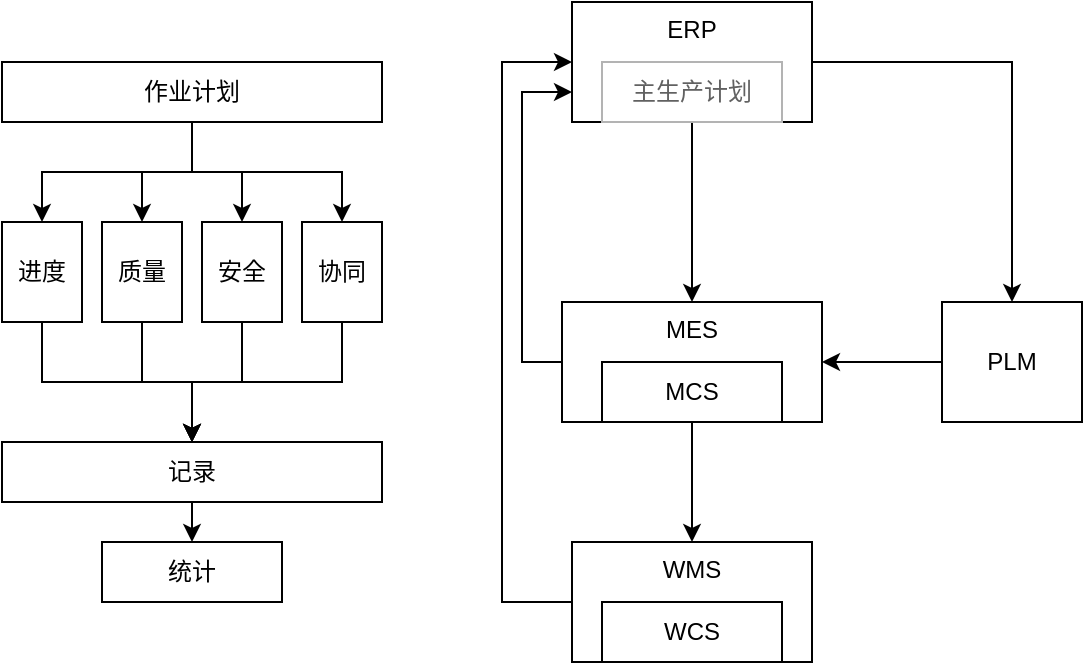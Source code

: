 <mxfile version="15.7.3" type="device" pages="2"><diagram id="du5xjlkDOKevys7x2Tli" name="功能界定"><mxGraphModel dx="747" dy="507" grid="1" gridSize="10" guides="1" tooltips="1" connect="1" arrows="1" fold="1" page="1" pageScale="1" pageWidth="1169" pageHeight="827" math="0" shadow="0"><root><mxCell id="0"/><mxCell id="1" parent="0"/><mxCell id="ZThZt-cuGgemd33XkM5X-9" style="edgeStyle=orthogonalEdgeStyle;rounded=0;orthogonalLoop=1;jettySize=auto;html=1;exitX=0.5;exitY=1;exitDx=0;exitDy=0;entryX=0.5;entryY=0;entryDx=0;entryDy=0;" edge="1" parent="1" source="JuLEe9nCkekf8G0hKW6D-1" target="bnkoHPBKmhWTrpvp_lrq-1"><mxGeometry relative="1" as="geometry"/></mxCell><mxCell id="ZThZt-cuGgemd33XkM5X-22" style="edgeStyle=orthogonalEdgeStyle;rounded=0;orthogonalLoop=1;jettySize=auto;html=1;exitX=0;exitY=0.5;exitDx=0;exitDy=0;entryX=0;entryY=0.75;entryDx=0;entryDy=0;" edge="1" parent="1" source="JuLEe9nCkekf8G0hKW6D-1" target="JuLEe9nCkekf8G0hKW6D-2"><mxGeometry relative="1" as="geometry"/></mxCell><mxCell id="JuLEe9nCkekf8G0hKW6D-1" value="MES" style="rounded=0;whiteSpace=wrap;html=1;verticalAlign=top;" parent="1" vertex="1"><mxGeometry x="320" y="220" width="130" height="60" as="geometry"/></mxCell><mxCell id="ZThZt-cuGgemd33XkM5X-8" style="edgeStyle=orthogonalEdgeStyle;rounded=0;orthogonalLoop=1;jettySize=auto;html=1;exitX=0.5;exitY=1;exitDx=0;exitDy=0;" edge="1" parent="1" source="JuLEe9nCkekf8G0hKW6D-5" target="JuLEe9nCkekf8G0hKW6D-1"><mxGeometry relative="1" as="geometry"/></mxCell><mxCell id="ZThZt-cuGgemd33XkM5X-10" style="edgeStyle=orthogonalEdgeStyle;rounded=0;orthogonalLoop=1;jettySize=auto;html=1;exitX=1;exitY=0.5;exitDx=0;exitDy=0;entryX=0.5;entryY=0;entryDx=0;entryDy=0;" edge="1" parent="1" source="JuLEe9nCkekf8G0hKW6D-2" target="JuLEe9nCkekf8G0hKW6D-3"><mxGeometry relative="1" as="geometry"/></mxCell><mxCell id="JuLEe9nCkekf8G0hKW6D-2" value="ERP" style="rounded=0;whiteSpace=wrap;html=1;verticalAlign=top;" parent="1" vertex="1"><mxGeometry x="325" y="70" width="120" height="60" as="geometry"/></mxCell><mxCell id="ZThZt-cuGgemd33XkM5X-12" style="edgeStyle=orthogonalEdgeStyle;rounded=0;orthogonalLoop=1;jettySize=auto;html=1;exitX=0;exitY=0.5;exitDx=0;exitDy=0;entryX=1;entryY=0.5;entryDx=0;entryDy=0;" edge="1" parent="1" source="JuLEe9nCkekf8G0hKW6D-3" target="JuLEe9nCkekf8G0hKW6D-1"><mxGeometry relative="1" as="geometry"/></mxCell><mxCell id="JuLEe9nCkekf8G0hKW6D-3" value="PLM" style="rounded=0;whiteSpace=wrap;html=1;" parent="1" vertex="1"><mxGeometry x="510" y="220" width="70" height="60" as="geometry"/></mxCell><mxCell id="ZThZt-cuGgemd33XkM5X-14" style="edgeStyle=orthogonalEdgeStyle;rounded=0;orthogonalLoop=1;jettySize=auto;html=1;exitX=0.5;exitY=1;exitDx=0;exitDy=0;entryX=0.5;entryY=0;entryDx=0;entryDy=0;" edge="1" parent="1" source="JuLEe9nCkekf8G0hKW6D-4" target="ZThZt-cuGgemd33XkM5X-5"><mxGeometry relative="1" as="geometry"/></mxCell><mxCell id="ZThZt-cuGgemd33XkM5X-15" style="edgeStyle=orthogonalEdgeStyle;rounded=0;orthogonalLoop=1;jettySize=auto;html=1;exitX=0.5;exitY=1;exitDx=0;exitDy=0;entryX=0.5;entryY=0;entryDx=0;entryDy=0;" edge="1" parent="1" source="JuLEe9nCkekf8G0hKW6D-4" target="ZThZt-cuGgemd33XkM5X-3"><mxGeometry relative="1" as="geometry"/></mxCell><mxCell id="ZThZt-cuGgemd33XkM5X-26" style="edgeStyle=orthogonalEdgeStyle;rounded=0;orthogonalLoop=1;jettySize=auto;html=1;exitX=0.5;exitY=1;exitDx=0;exitDy=0;entryX=0.5;entryY=0;entryDx=0;entryDy=0;" edge="1" parent="1" source="JuLEe9nCkekf8G0hKW6D-4" target="ZThZt-cuGgemd33XkM5X-24"><mxGeometry relative="1" as="geometry"/></mxCell><mxCell id="ZThZt-cuGgemd33XkM5X-27" style="edgeStyle=orthogonalEdgeStyle;rounded=0;orthogonalLoop=1;jettySize=auto;html=1;exitX=0.5;exitY=1;exitDx=0;exitDy=0;entryX=0.5;entryY=0;entryDx=0;entryDy=0;" edge="1" parent="1" source="JuLEe9nCkekf8G0hKW6D-4" target="ZThZt-cuGgemd33XkM5X-25"><mxGeometry relative="1" as="geometry"/></mxCell><mxCell id="JuLEe9nCkekf8G0hKW6D-4" value="作业计划" style="rounded=0;whiteSpace=wrap;html=1;" parent="1" vertex="1"><mxGeometry x="40" y="100" width="190" height="30" as="geometry"/></mxCell><object label="主生产计划" placeholders="1" id="JuLEe9nCkekf8G0hKW6D-5"><mxCell style="rounded=0;whiteSpace=wrap;html=1;fontColor=#616161;strokeColor=#B3B3B3;" parent="1" vertex="1"><mxGeometry x="340" y="100" width="90" height="30" as="geometry"/></mxCell></object><mxCell id="ZThZt-cuGgemd33XkM5X-23" style="edgeStyle=orthogonalEdgeStyle;rounded=0;orthogonalLoop=1;jettySize=auto;html=1;exitX=0;exitY=0.5;exitDx=0;exitDy=0;entryX=0;entryY=0.5;entryDx=0;entryDy=0;" edge="1" parent="1" source="bnkoHPBKmhWTrpvp_lrq-1" target="JuLEe9nCkekf8G0hKW6D-2"><mxGeometry relative="1" as="geometry"><Array as="points"><mxPoint x="290" y="370"/><mxPoint x="290" y="100"/></Array></mxGeometry></mxCell><mxCell id="bnkoHPBKmhWTrpvp_lrq-1" value="WMS" style="rounded=0;whiteSpace=wrap;html=1;verticalAlign=top;" parent="1" vertex="1"><mxGeometry x="325" y="340" width="120" height="60" as="geometry"/></mxCell><mxCell id="ZThZt-cuGgemd33XkM5X-20" style="edgeStyle=orthogonalEdgeStyle;rounded=0;orthogonalLoop=1;jettySize=auto;html=1;exitX=0.5;exitY=1;exitDx=0;exitDy=0;entryX=0.5;entryY=0;entryDx=0;entryDy=0;" edge="1" parent="1" source="ZThZt-cuGgemd33XkM5X-3" target="ZThZt-cuGgemd33XkM5X-16"><mxGeometry relative="1" as="geometry"/></mxCell><mxCell id="ZThZt-cuGgemd33XkM5X-3" value="质量" style="rounded=0;whiteSpace=wrap;html=1;" vertex="1" parent="1"><mxGeometry x="90" y="180" width="40" height="50" as="geometry"/></mxCell><mxCell id="ZThZt-cuGgemd33XkM5X-18" style="edgeStyle=orthogonalEdgeStyle;rounded=0;orthogonalLoop=1;jettySize=auto;html=1;exitX=0.5;exitY=1;exitDx=0;exitDy=0;entryX=0.5;entryY=0;entryDx=0;entryDy=0;" edge="1" parent="1" source="ZThZt-cuGgemd33XkM5X-5" target="ZThZt-cuGgemd33XkM5X-16"><mxGeometry relative="1" as="geometry"/></mxCell><mxCell id="ZThZt-cuGgemd33XkM5X-5" value="进度" style="rounded=0;whiteSpace=wrap;html=1;" vertex="1" parent="1"><mxGeometry x="40" y="180" width="40" height="50" as="geometry"/></mxCell><mxCell id="ZThZt-cuGgemd33XkM5X-21" style="edgeStyle=orthogonalEdgeStyle;rounded=0;orthogonalLoop=1;jettySize=auto;html=1;exitX=0.5;exitY=1;exitDx=0;exitDy=0;entryX=0.5;entryY=0;entryDx=0;entryDy=0;" edge="1" parent="1" source="ZThZt-cuGgemd33XkM5X-16" target="ZThZt-cuGgemd33XkM5X-17"><mxGeometry relative="1" as="geometry"/></mxCell><mxCell id="ZThZt-cuGgemd33XkM5X-16" value="记录" style="rounded=0;whiteSpace=wrap;html=1;" vertex="1" parent="1"><mxGeometry x="40" y="290" width="190" height="30" as="geometry"/></mxCell><mxCell id="ZThZt-cuGgemd33XkM5X-17" value="统计" style="rounded=0;whiteSpace=wrap;html=1;" vertex="1" parent="1"><mxGeometry x="90" y="340" width="90" height="30" as="geometry"/></mxCell><mxCell id="ZThZt-cuGgemd33XkM5X-28" style="edgeStyle=orthogonalEdgeStyle;rounded=0;orthogonalLoop=1;jettySize=auto;html=1;exitX=0.5;exitY=1;exitDx=0;exitDy=0;entryX=0.5;entryY=0;entryDx=0;entryDy=0;" edge="1" parent="1" source="ZThZt-cuGgemd33XkM5X-24" target="ZThZt-cuGgemd33XkM5X-16"><mxGeometry relative="1" as="geometry"/></mxCell><mxCell id="ZThZt-cuGgemd33XkM5X-24" value="安全" style="rounded=0;whiteSpace=wrap;html=1;" vertex="1" parent="1"><mxGeometry x="140" y="180" width="40" height="50" as="geometry"/></mxCell><mxCell id="ZThZt-cuGgemd33XkM5X-29" style="edgeStyle=orthogonalEdgeStyle;rounded=0;orthogonalLoop=1;jettySize=auto;html=1;exitX=0.5;exitY=1;exitDx=0;exitDy=0;entryX=0.5;entryY=0;entryDx=0;entryDy=0;" edge="1" parent="1" source="ZThZt-cuGgemd33XkM5X-25" target="ZThZt-cuGgemd33XkM5X-16"><mxGeometry relative="1" as="geometry"/></mxCell><mxCell id="ZThZt-cuGgemd33XkM5X-25" value="协同" style="rounded=0;whiteSpace=wrap;html=1;" vertex="1" parent="1"><mxGeometry x="190" y="180" width="40" height="50" as="geometry"/></mxCell><mxCell id="ZThZt-cuGgemd33XkM5X-30" value="WCS" style="rounded=0;whiteSpace=wrap;html=1;" vertex="1" parent="1"><mxGeometry x="340" y="370" width="90" height="30" as="geometry"/></mxCell><mxCell id="ZThZt-cuGgemd33XkM5X-31" value="MCS" style="rounded=0;whiteSpace=wrap;html=1;" vertex="1" parent="1"><mxGeometry x="340" y="250" width="90" height="30" as="geometry"/></mxCell></root></mxGraphModel></diagram><diagram id="adrfUhEvreFWoFuaS-ws" name="任务系统"><mxGraphModel dx="1539" dy="1871" grid="1" gridSize="10" guides="1" tooltips="1" connect="1" arrows="1" fold="1" page="1" pageScale="1" pageWidth="1169" pageHeight="827" math="0" shadow="0"><root><mxCell id="E49O9Pp-UGHH7nrW1qOy-0"/><mxCell id="E49O9Pp-UGHH7nrW1qOy-1" parent="E49O9Pp-UGHH7nrW1qOy-0"/><mxCell id="E49O9Pp-UGHH7nrW1qOy-8" value="" style="edgeStyle=orthogonalEdgeStyle;rounded=0;orthogonalLoop=1;jettySize=auto;html=1;exitX=1;exitY=0.5;exitDx=0;exitDy=0;entryX=0;entryY=0.5;entryDx=0;entryDy=0;" parent="E49O9Pp-UGHH7nrW1qOy-1" source="E49O9Pp-UGHH7nrW1qOy-2" target="E49O9Pp-UGHH7nrW1qOy-17" edge="1"><mxGeometry relative="1" as="geometry"><mxPoint x="740" y="-194" as="targetPoint"/></mxGeometry></mxCell><mxCell id="E49O9Pp-UGHH7nrW1qOy-2" value="任务" style="rounded=0;whiteSpace=wrap;html=1;" parent="E49O9Pp-UGHH7nrW1qOy-1" vertex="1"><mxGeometry x="510" y="-224" width="120" height="60" as="geometry"/></mxCell><mxCell id="eG0MWbhqrvF9PXuNXfsE-0" style="edgeStyle=orthogonalEdgeStyle;rounded=0;orthogonalLoop=1;jettySize=auto;html=1;exitX=0.5;exitY=1;exitDx=0;exitDy=0;" parent="E49O9Pp-UGHH7nrW1qOy-1" source="E49O9Pp-UGHH7nrW1qOy-4" target="E49O9Pp-UGHH7nrW1qOy-2" edge="1"><mxGeometry relative="1" as="geometry"/></mxCell><mxCell id="E49O9Pp-UGHH7nrW1qOy-4" value="条件" style="rounded=0;whiteSpace=wrap;html=1;" parent="E49O9Pp-UGHH7nrW1qOy-1" vertex="1"><mxGeometry x="510" y="-280" width="120" height="28" as="geometry"/></mxCell><mxCell id="E49O9Pp-UGHH7nrW1qOy-11" value="输入" style="edgeStyle=orthogonalEdgeStyle;rounded=0;orthogonalLoop=1;jettySize=auto;html=1;exitX=1;exitY=0.5;exitDx=0;exitDy=0;entryX=0;entryY=0.5;entryDx=0;entryDy=0;" parent="E49O9Pp-UGHH7nrW1qOy-1" source="E49O9Pp-UGHH7nrW1qOy-9" target="E49O9Pp-UGHH7nrW1qOy-2" edge="1"><mxGeometry relative="1" as="geometry"/></mxCell><mxCell id="E49O9Pp-UGHH7nrW1qOy-9" value="&lt;span&gt;触发条件&lt;/span&gt;" style="rhombus;whiteSpace=wrap;html=1;" parent="E49O9Pp-UGHH7nrW1qOy-1" vertex="1"><mxGeometry x="340" y="-219" width="80" height="50" as="geometry"/></mxCell><mxCell id="eG0MWbhqrvF9PXuNXfsE-1" style="edgeStyle=orthogonalEdgeStyle;rounded=0;orthogonalLoop=1;jettySize=auto;html=1;exitX=0.5;exitY=0;exitDx=0;exitDy=0;entryX=0.5;entryY=1;entryDx=0;entryDy=0;" parent="E49O9Pp-UGHH7nrW1qOy-1" source="E49O9Pp-UGHH7nrW1qOy-12" target="E49O9Pp-UGHH7nrW1qOy-2" edge="1"><mxGeometry relative="1" as="geometry"/></mxCell><mxCell id="E49O9Pp-UGHH7nrW1qOy-12" value="机制" style="rounded=0;whiteSpace=wrap;html=1;" parent="E49O9Pp-UGHH7nrW1qOy-1" vertex="1"><mxGeometry x="510" y="-140" width="120" height="22" as="geometry"/></mxCell><mxCell id="E49O9Pp-UGHH7nrW1qOy-18" style="edgeStyle=orthogonalEdgeStyle;rounded=0;orthogonalLoop=1;jettySize=auto;html=1;exitX=1;exitY=0.5;exitDx=0;exitDy=0;" parent="E49O9Pp-UGHH7nrW1qOy-1" source="E49O9Pp-UGHH7nrW1qOy-17" edge="1"><mxGeometry relative="1" as="geometry"><mxPoint x="840" y="-194" as="targetPoint"/></mxGeometry></mxCell><mxCell id="E49O9Pp-UGHH7nrW1qOy-19" value="输出" style="edgeLabel;html=1;align=center;verticalAlign=middle;resizable=0;points=[];" parent="E49O9Pp-UGHH7nrW1qOy-18" vertex="1" connectable="0"><mxGeometry x="0.305" y="-1" relative="1" as="geometry"><mxPoint x="-19" y="-1" as="offset"/></mxGeometry></mxCell><mxCell id="E49O9Pp-UGHH7nrW1qOy-17" value="&lt;span&gt;形式&lt;/span&gt;" style="rhombus;whiteSpace=wrap;html=1;" parent="E49O9Pp-UGHH7nrW1qOy-1" vertex="1"><mxGeometry x="680" y="-219" width="80" height="50" as="geometry"/></mxCell><mxCell id="eG0MWbhqrvF9PXuNXfsE-11" value="存货" style="swimlane;childLayout=stackLayout;horizontal=1;startSize=30;horizontalStack=0;rounded=1;fontSize=14;fontStyle=0;strokeWidth=2;resizeParent=0;resizeLast=1;shadow=0;dashed=0;align=center;gradientColor=none;" parent="E49O9Pp-UGHH7nrW1qOy-1" vertex="1"><mxGeometry x="30" y="320" width="160" height="260" as="geometry"><mxRectangle x="55" y="116" width="70" height="30" as="alternateBounds"/></mxGeometry></mxCell><mxCell id="eG0MWbhqrvF9PXuNXfsE-26" value="分类" style="rounded=0;whiteSpace=wrap;html=1;" parent="eG0MWbhqrvF9PXuNXfsE-11" vertex="1"><mxGeometry y="30" width="160" height="30" as="geometry"/></mxCell><mxCell id="ZKbriN_ykyy7Tr6M1nO4-50" value="类型" style="rounded=0;whiteSpace=wrap;html=1;" vertex="1" parent="eG0MWbhqrvF9PXuNXfsE-11"><mxGeometry y="60" width="160" height="30" as="geometry"/></mxCell><mxCell id="ZKbriN_ykyy7Tr6M1nO4-48" value="属性" style="rounded=0;whiteSpace=wrap;html=1;" vertex="1" parent="eG0MWbhqrvF9PXuNXfsE-11"><mxGeometry y="90" width="160" height="30" as="geometry"/></mxCell><mxCell id="E49O9Pp-UGHH7nrW1qOy-22" value="规格" style="rounded=0;whiteSpace=wrap;html=1;" parent="eG0MWbhqrvF9PXuNXfsE-11" vertex="1"><mxGeometry y="120" width="160" height="30" as="geometry"/></mxCell><mxCell id="E49O9Pp-UGHH7nrW1qOy-13" value="型号" style="rounded=0;whiteSpace=wrap;html=1;" parent="eG0MWbhqrvF9PXuNXfsE-11" vertex="1"><mxGeometry y="150" width="160" height="30" as="geometry"/></mxCell><mxCell id="E49O9Pp-UGHH7nrW1qOy-20" value="数量" style="rounded=0;whiteSpace=wrap;html=1;" parent="eG0MWbhqrvF9PXuNXfsE-11" vertex="1"><mxGeometry y="180" width="160" height="30" as="geometry"/></mxCell><mxCell id="ZKbriN_ykyy7Tr6M1nO4-47" value="备注" style="rounded=0;whiteSpace=wrap;html=1;" vertex="1" parent="eG0MWbhqrvF9PXuNXfsE-11"><mxGeometry y="210" width="160" height="50" as="geometry"/></mxCell><mxCell id="eG0MWbhqrvF9PXuNXfsE-31" value="任务" style="swimlane;childLayout=stackLayout;horizontal=1;startSize=30;horizontalStack=0;rounded=1;fontSize=14;fontStyle=0;strokeWidth=2;resizeParent=0;resizeLast=1;shadow=0;dashed=0;align=center;gradientColor=none;" parent="E49O9Pp-UGHH7nrW1qOy-1" vertex="1"><mxGeometry x="315" width="160" height="40" as="geometry"><mxRectangle x="55" y="116" width="70" height="30" as="alternateBounds"/></mxGeometry></mxCell><mxCell id="eG0MWbhqrvF9PXuNXfsE-32" value="分类" style="rounded=0;whiteSpace=wrap;html=1;" parent="eG0MWbhqrvF9PXuNXfsE-31" vertex="1"><mxGeometry y="30" width="160" height="30" as="geometry"/></mxCell><mxCell id="eG0MWbhqrvF9PXuNXfsE-33" value="类型" style="rounded=0;whiteSpace=wrap;html=1;" parent="eG0MWbhqrvF9PXuNXfsE-31" vertex="1"><mxGeometry y="60" width="160" height="40" as="geometry"/></mxCell><mxCell id="eG0MWbhqrvF9PXuNXfsE-34" value="名称" style="rounded=0;whiteSpace=wrap;html=1;" parent="eG0MWbhqrvF9PXuNXfsE-31" vertex="1"><mxGeometry y="100" width="160" height="40" as="geometry"/></mxCell><mxCell id="eG0MWbhqrvF9PXuNXfsE-36" value="内容" style="rounded=0;whiteSpace=wrap;html=1;" parent="eG0MWbhqrvF9PXuNXfsE-31" vertex="1"><mxGeometry y="140" width="160" height="40" as="geometry"/></mxCell><mxCell id="eG0MWbhqrvF9PXuNXfsE-35" value="负责人" style="rounded=0;whiteSpace=wrap;html=1;" parent="eG0MWbhqrvF9PXuNXfsE-31" vertex="1"><mxGeometry y="180" width="160" height="40" as="geometry"/></mxCell><mxCell id="eG0MWbhqrvF9PXuNXfsE-42" value="目标" style="rounded=0;whiteSpace=wrap;html=1;" parent="eG0MWbhqrvF9PXuNXfsE-31" vertex="1"><mxGeometry y="220" width="160" height="30" as="geometry"/></mxCell><mxCell id="eG0MWbhqrvF9PXuNXfsE-41" value="输入" style="rounded=0;whiteSpace=wrap;html=1;" parent="eG0MWbhqrvF9PXuNXfsE-31" vertex="1"><mxGeometry y="250" width="160" height="30" as="geometry"/></mxCell><mxCell id="eG0MWbhqrvF9PXuNXfsE-40" value="输出" style="rounded=0;whiteSpace=wrap;html=1;" parent="eG0MWbhqrvF9PXuNXfsE-31" vertex="1"><mxGeometry y="280" width="160" height="30" as="geometry"/></mxCell><mxCell id="eG0MWbhqrvF9PXuNXfsE-45" value="触发条件" style="rounded=0;whiteSpace=wrap;html=1;" parent="eG0MWbhqrvF9PXuNXfsE-31" vertex="1"><mxGeometry y="310" width="160" height="30" as="geometry"/></mxCell><mxCell id="eG0MWbhqrvF9PXuNXfsE-46" value="完成条件" style="rounded=0;whiteSpace=wrap;html=1;" parent="eG0MWbhqrvF9PXuNXfsE-31" vertex="1"><mxGeometry y="340" width="160" height="30" as="geometry"/></mxCell><mxCell id="ZKbriN_ykyy7Tr6M1nO4-24" value="机制" style="rounded=0;whiteSpace=wrap;html=1;" vertex="1" parent="eG0MWbhqrvF9PXuNXfsE-31"><mxGeometry y="370" width="160" height="30" as="geometry"/></mxCell><mxCell id="ZKbriN_ykyy7Tr6M1nO4-14" value="备注" style="rounded=0;whiteSpace=wrap;html=1;" vertex="1" parent="eG0MWbhqrvF9PXuNXfsE-31"><mxGeometry y="400" width="160" height="30" as="geometry"/></mxCell><mxCell id="eG0MWbhqrvF9PXuNXfsE-37" style="rounded=0;whiteSpace=wrap;html=1;" parent="eG0MWbhqrvF9PXuNXfsE-31" vertex="1"><mxGeometry y="430" width="160" as="geometry"/></mxCell><mxCell id="eG0MWbhqrvF9PXuNXfsE-38" style="rounded=0;whiteSpace=wrap;html=1;" parent="eG0MWbhqrvF9PXuNXfsE-31" vertex="1"><mxGeometry y="430" width="160" as="geometry"/></mxCell><mxCell id="eG0MWbhqrvF9PXuNXfsE-39" style="rounded=0;whiteSpace=wrap;html=1;" parent="eG0MWbhqrvF9PXuNXfsE-31" vertex="1"><mxGeometry y="430" width="160" height="-390" as="geometry"/></mxCell><mxCell id="ZKbriN_ykyy7Tr6M1nO4-41" style="edgeStyle=orthogonalEdgeStyle;rounded=0;orthogonalLoop=1;jettySize=auto;html=1;exitX=1;exitY=0.5;exitDx=0;exitDy=0;entryX=0.5;entryY=0;entryDx=0;entryDy=0;" edge="1" parent="E49O9Pp-UGHH7nrW1qOy-1" source="ZKbriN_ykyy7Tr6M1nO4-2" target="ZKbriN_ykyy7Tr6M1nO4-34"><mxGeometry relative="1" as="geometry"/></mxCell><mxCell id="ZKbriN_ykyy7Tr6M1nO4-0" value="条件" style="swimlane;childLayout=stackLayout;horizontal=1;startSize=30;horizontalStack=0;rounded=1;fontSize=14;fontStyle=0;strokeWidth=2;resizeParent=0;resizeLast=1;shadow=0;dashed=0;align=center;gradientColor=none;" vertex="1" parent="E49O9Pp-UGHH7nrW1qOy-1"><mxGeometry x="560" y="392" width="160" height="140" as="geometry"><mxRectangle x="55" y="116" width="70" height="30" as="alternateBounds"/></mxGeometry></mxCell><mxCell id="ZKbriN_ykyy7Tr6M1nO4-1" value="类型" style="rounded=0;whiteSpace=wrap;html=1;" vertex="1" parent="ZKbriN_ykyy7Tr6M1nO4-0"><mxGeometry y="30" width="160" height="30" as="geometry"/></mxCell><mxCell id="ZKbriN_ykyy7Tr6M1nO4-2" value="内容" style="rounded=0;whiteSpace=wrap;html=1;" vertex="1" parent="ZKbriN_ykyy7Tr6M1nO4-0"><mxGeometry y="60" width="160" height="40" as="geometry"/></mxCell><mxCell id="ZKbriN_ykyy7Tr6M1nO4-4" value="备注" style="rounded=0;whiteSpace=wrap;html=1;" vertex="1" parent="ZKbriN_ykyy7Tr6M1nO4-0"><mxGeometry y="100" width="160" height="40" as="geometry"/></mxCell><mxCell id="ZKbriN_ykyy7Tr6M1nO4-11" style="rounded=0;whiteSpace=wrap;html=1;" vertex="1" parent="ZKbriN_ykyy7Tr6M1nO4-0"><mxGeometry y="140" width="160" as="geometry"/></mxCell><mxCell id="ZKbriN_ykyy7Tr6M1nO4-12" style="rounded=0;whiteSpace=wrap;html=1;" vertex="1" parent="ZKbriN_ykyy7Tr6M1nO4-0"><mxGeometry y="140" width="160" as="geometry"/></mxCell><mxCell id="ZKbriN_ykyy7Tr6M1nO4-13" style="rounded=0;whiteSpace=wrap;html=1;" vertex="1" parent="ZKbriN_ykyy7Tr6M1nO4-0"><mxGeometry y="140" width="160" as="geometry"/></mxCell><mxCell id="ZKbriN_ykyy7Tr6M1nO4-15" value="机制" style="swimlane;childLayout=stackLayout;horizontal=1;startSize=30;horizontalStack=0;rounded=1;fontSize=14;fontStyle=0;strokeWidth=2;resizeParent=0;resizeLast=1;shadow=0;dashed=0;align=center;gradientColor=none;" vertex="1" parent="E49O9Pp-UGHH7nrW1qOy-1"><mxGeometry x="210" y="470" width="160" height="100" as="geometry"><mxRectangle x="55" y="116" width="70" height="30" as="alternateBounds"/></mxGeometry></mxCell><mxCell id="ZKbriN_ykyy7Tr6M1nO4-16" value="类型" style="rounded=0;whiteSpace=wrap;html=1;" vertex="1" parent="ZKbriN_ykyy7Tr6M1nO4-15"><mxGeometry y="30" width="160" height="30" as="geometry"/></mxCell><mxCell id="ZKbriN_ykyy7Tr6M1nO4-17" value="步骤" style="rounded=0;whiteSpace=wrap;html=1;verticalAlign=middle;align=center;" vertex="1" parent="ZKbriN_ykyy7Tr6M1nO4-15"><mxGeometry y="60" width="160" height="40" as="geometry"/></mxCell><mxCell id="ZKbriN_ykyy7Tr6M1nO4-18" value="备注" style="rounded=0;whiteSpace=wrap;html=1;" vertex="1" parent="ZKbriN_ykyy7Tr6M1nO4-15"><mxGeometry y="100" width="160" height="40" as="geometry"/></mxCell><mxCell id="ZKbriN_ykyy7Tr6M1nO4-19" style="rounded=0;whiteSpace=wrap;html=1;" vertex="1" parent="ZKbriN_ykyy7Tr6M1nO4-15"><mxGeometry y="140" width="160" as="geometry"/></mxCell><mxCell id="ZKbriN_ykyy7Tr6M1nO4-20" style="rounded=0;whiteSpace=wrap;html=1;" vertex="1" parent="ZKbriN_ykyy7Tr6M1nO4-15"><mxGeometry y="140" width="160" as="geometry"/></mxCell><mxCell id="ZKbriN_ykyy7Tr6M1nO4-21" style="rounded=0;whiteSpace=wrap;html=1;" vertex="1" parent="ZKbriN_ykyy7Tr6M1nO4-15"><mxGeometry y="140" width="160" height="-40" as="geometry"/></mxCell><mxCell id="ZKbriN_ykyy7Tr6M1nO4-23" style="edgeStyle=orthogonalEdgeStyle;rounded=0;orthogonalLoop=1;jettySize=auto;html=1;exitX=1;exitY=0.5;exitDx=0;exitDy=0;entryX=0.5;entryY=0;entryDx=0;entryDy=0;" edge="1" parent="E49O9Pp-UGHH7nrW1qOy-1" source="eG0MWbhqrvF9PXuNXfsE-45" target="ZKbriN_ykyy7Tr6M1nO4-0"><mxGeometry relative="1" as="geometry"/></mxCell><mxCell id="ZKbriN_ykyy7Tr6M1nO4-25" value="步骤" style="swimlane;childLayout=stackLayout;horizontal=1;startSize=30;horizontalStack=0;rounded=1;fontSize=14;fontStyle=0;strokeWidth=2;resizeParent=0;resizeLast=1;shadow=0;dashed=0;align=center;gradientColor=none;" vertex="1" parent="E49O9Pp-UGHH7nrW1qOy-1"><mxGeometry x="390" y="587" width="160" height="240" as="geometry"><mxRectangle x="55" y="116" width="70" height="30" as="alternateBounds"/></mxGeometry></mxCell><mxCell id="ZKbriN_ykyy7Tr6M1nO4-26" value="类型" style="rounded=0;whiteSpace=wrap;html=1;" vertex="1" parent="ZKbriN_ykyy7Tr6M1nO4-25"><mxGeometry y="30" width="160" height="30" as="geometry"/></mxCell><mxCell id="ZKbriN_ykyy7Tr6M1nO4-27" value="名称" style="rounded=0;whiteSpace=wrap;html=1;verticalAlign=middle;align=center;" vertex="1" parent="ZKbriN_ykyy7Tr6M1nO4-25"><mxGeometry y="60" width="160" height="70" as="geometry"/></mxCell><mxCell id="ZKbriN_ykyy7Tr6M1nO4-28" value="说明" style="rounded=0;whiteSpace=wrap;html=1;" vertex="1" parent="ZKbriN_ykyy7Tr6M1nO4-25"><mxGeometry y="130" width="160" height="40" as="geometry"/></mxCell><mxCell id="ZKbriN_ykyy7Tr6M1nO4-32" value="备注" style="rounded=0;whiteSpace=wrap;html=1;" vertex="1" parent="ZKbriN_ykyy7Tr6M1nO4-25"><mxGeometry y="170" width="160" height="40" as="geometry"/></mxCell><mxCell id="ZKbriN_ykyy7Tr6M1nO4-29" style="rounded=0;whiteSpace=wrap;html=1;" vertex="1" parent="ZKbriN_ykyy7Tr6M1nO4-25"><mxGeometry y="210" width="160" as="geometry"/></mxCell><mxCell id="ZKbriN_ykyy7Tr6M1nO4-30" style="rounded=0;whiteSpace=wrap;html=1;" vertex="1" parent="ZKbriN_ykyy7Tr6M1nO4-25"><mxGeometry y="210" width="160" as="geometry"/></mxCell><mxCell id="ZKbriN_ykyy7Tr6M1nO4-31" style="rounded=0;whiteSpace=wrap;html=1;" vertex="1" parent="ZKbriN_ykyy7Tr6M1nO4-25"><mxGeometry y="210" width="160" height="30" as="geometry"/></mxCell><mxCell id="ZKbriN_ykyy7Tr6M1nO4-33" style="edgeStyle=orthogonalEdgeStyle;rounded=0;orthogonalLoop=1;jettySize=auto;html=1;exitX=1;exitY=0.5;exitDx=0;exitDy=0;entryX=0.5;entryY=0;entryDx=0;entryDy=0;" edge="1" parent="E49O9Pp-UGHH7nrW1qOy-1" source="ZKbriN_ykyy7Tr6M1nO4-17" target="ZKbriN_ykyy7Tr6M1nO4-25"><mxGeometry relative="1" as="geometry"/></mxCell><mxCell id="ZKbriN_ykyy7Tr6M1nO4-34" value="条件内容" style="swimlane;childLayout=stackLayout;horizontal=1;startSize=30;horizontalStack=0;rounded=1;fontSize=14;fontStyle=0;strokeWidth=2;resizeParent=0;resizeLast=1;shadow=0;dashed=0;align=center;gradientColor=none;" vertex="1" parent="E49O9Pp-UGHH7nrW1qOy-1"><mxGeometry x="750" y="510" width="160" height="140" as="geometry"><mxRectangle x="55" y="116" width="70" height="30" as="alternateBounds"/></mxGeometry></mxCell><mxCell id="ZKbriN_ykyy7Tr6M1nO4-35" value="操作数" style="rounded=0;whiteSpace=wrap;html=1;" vertex="1" parent="ZKbriN_ykyy7Tr6M1nO4-34"><mxGeometry y="30" width="160" height="30" as="geometry"/></mxCell><mxCell id="ZKbriN_ykyy7Tr6M1nO4-36" value="操作符" style="rounded=0;whiteSpace=wrap;html=1;" vertex="1" parent="ZKbriN_ykyy7Tr6M1nO4-34"><mxGeometry y="60" width="160" height="40" as="geometry"/></mxCell><mxCell id="ZKbriN_ykyy7Tr6M1nO4-37" value="备注" style="rounded=0;whiteSpace=wrap;html=1;" vertex="1" parent="ZKbriN_ykyy7Tr6M1nO4-34"><mxGeometry y="100" width="160" height="40" as="geometry"/></mxCell><mxCell id="ZKbriN_ykyy7Tr6M1nO4-38" style="rounded=0;whiteSpace=wrap;html=1;" vertex="1" parent="ZKbriN_ykyy7Tr6M1nO4-34"><mxGeometry y="140" width="160" as="geometry"/></mxCell><mxCell id="ZKbriN_ykyy7Tr6M1nO4-39" style="rounded=0;whiteSpace=wrap;html=1;" vertex="1" parent="ZKbriN_ykyy7Tr6M1nO4-34"><mxGeometry y="140" width="160" as="geometry"/></mxCell><mxCell id="ZKbriN_ykyy7Tr6M1nO4-40" style="rounded=0;whiteSpace=wrap;html=1;" vertex="1" parent="ZKbriN_ykyy7Tr6M1nO4-34"><mxGeometry y="140" width="160" as="geometry"/></mxCell><mxCell id="ZKbriN_ykyy7Tr6M1nO4-42" style="edgeStyle=orthogonalEdgeStyle;rounded=0;orthogonalLoop=1;jettySize=auto;html=1;exitX=0;exitY=0.5;exitDx=0;exitDy=0;entryX=0.5;entryY=0;entryDx=0;entryDy=0;" edge="1" parent="E49O9Pp-UGHH7nrW1qOy-1" source="eG0MWbhqrvF9PXuNXfsE-41" target="eG0MWbhqrvF9PXuNXfsE-11"><mxGeometry relative="1" as="geometry"/></mxCell><mxCell id="ZKbriN_ykyy7Tr6M1nO4-43" style="edgeStyle=orthogonalEdgeStyle;rounded=0;orthogonalLoop=1;jettySize=auto;html=1;exitX=0;exitY=0.5;exitDx=0;exitDy=0;entryX=0.75;entryY=0;entryDx=0;entryDy=0;" edge="1" parent="E49O9Pp-UGHH7nrW1qOy-1" source="eG0MWbhqrvF9PXuNXfsE-40" target="eG0MWbhqrvF9PXuNXfsE-11"><mxGeometry relative="1" as="geometry"/></mxCell><mxCell id="ZKbriN_ykyy7Tr6M1nO4-45" style="edgeStyle=orthogonalEdgeStyle;rounded=0;orthogonalLoop=1;jettySize=auto;html=1;exitX=1;exitY=0.5;exitDx=0;exitDy=0;entryX=0.25;entryY=0;entryDx=0;entryDy=0;" edge="1" parent="E49O9Pp-UGHH7nrW1qOy-1" source="eG0MWbhqrvF9PXuNXfsE-46" target="ZKbriN_ykyy7Tr6M1nO4-0"><mxGeometry relative="1" as="geometry"/></mxCell><mxCell id="ZKbriN_ykyy7Tr6M1nO4-51" style="edgeStyle=orthogonalEdgeStyle;rounded=0;orthogonalLoop=1;jettySize=auto;html=1;exitX=0;exitY=0.5;exitDx=0;exitDy=0;entryX=0.5;entryY=0;entryDx=0;entryDy=0;" edge="1" parent="E49O9Pp-UGHH7nrW1qOy-1" source="ZKbriN_ykyy7Tr6M1nO4-24" target="ZKbriN_ykyy7Tr6M1nO4-15"><mxGeometry relative="1" as="geometry"/></mxCell><mxCell id="ZKbriN_ykyy7Tr6M1nO4-52" value="消息" style="swimlane;childLayout=stackLayout;horizontal=1;startSize=30;horizontalStack=0;rounded=1;fontSize=14;fontStyle=0;strokeWidth=2;resizeParent=0;resizeLast=1;shadow=0;dashed=0;align=center;gradientColor=none;" vertex="1" parent="E49O9Pp-UGHH7nrW1qOy-1"><mxGeometry x="850" width="160" height="70" as="geometry"><mxRectangle x="55" y="116" width="70" height="30" as="alternateBounds"/></mxGeometry></mxCell><mxCell id="ZKbriN_ykyy7Tr6M1nO4-53" value="类型" style="rounded=0;whiteSpace=wrap;html=1;" vertex="1" parent="ZKbriN_ykyy7Tr6M1nO4-52"><mxGeometry y="30" width="160" height="30" as="geometry"/></mxCell><mxCell id="ZKbriN_ykyy7Tr6M1nO4-54" value="发送人" style="rounded=0;whiteSpace=wrap;html=1;" vertex="1" parent="ZKbriN_ykyy7Tr6M1nO4-52"><mxGeometry y="60" width="160" height="40" as="geometry"/></mxCell><mxCell id="ZKbriN_ykyy7Tr6M1nO4-55" value="接收人" style="rounded=0;whiteSpace=wrap;html=1;" vertex="1" parent="ZKbriN_ykyy7Tr6M1nO4-52"><mxGeometry y="100" width="160" height="40" as="geometry"/></mxCell><mxCell id="ZKbriN_ykyy7Tr6M1nO4-56" value="内容" style="rounded=0;whiteSpace=wrap;html=1;" vertex="1" parent="ZKbriN_ykyy7Tr6M1nO4-52"><mxGeometry y="140" width="160" height="40" as="geometry"/></mxCell><mxCell id="ZKbriN_ykyy7Tr6M1nO4-61" value="触发条件" style="rounded=0;whiteSpace=wrap;html=1;" vertex="1" parent="ZKbriN_ykyy7Tr6M1nO4-52"><mxGeometry y="180" width="160" height="30" as="geometry"/></mxCell><mxCell id="ZKbriN_ykyy7Tr6M1nO4-63" value="状态" style="rounded=0;whiteSpace=wrap;html=1;" vertex="1" parent="ZKbriN_ykyy7Tr6M1nO4-52"><mxGeometry y="210" width="160" height="30" as="geometry"/></mxCell><mxCell id="ZKbriN_ykyy7Tr6M1nO4-64" value="备注" style="rounded=0;whiteSpace=wrap;html=1;" vertex="1" parent="ZKbriN_ykyy7Tr6M1nO4-52"><mxGeometry y="240" width="160" height="30" as="geometry"/></mxCell><mxCell id="ZKbriN_ykyy7Tr6M1nO4-68" value="备注" style="rounded=0;whiteSpace=wrap;html=1;" vertex="1" parent="ZKbriN_ykyy7Tr6M1nO4-52"><mxGeometry y="270" width="160" height="30" as="geometry"/></mxCell><mxCell id="ZKbriN_ykyy7Tr6M1nO4-65" style="rounded=0;whiteSpace=wrap;html=1;" vertex="1" parent="ZKbriN_ykyy7Tr6M1nO4-52"><mxGeometry y="300" width="160" as="geometry"/></mxCell><mxCell id="ZKbriN_ykyy7Tr6M1nO4-66" style="rounded=0;whiteSpace=wrap;html=1;" vertex="1" parent="ZKbriN_ykyy7Tr6M1nO4-52"><mxGeometry y="300" width="160" as="geometry"/></mxCell><mxCell id="ZKbriN_ykyy7Tr6M1nO4-67" style="rounded=0;whiteSpace=wrap;html=1;" vertex="1" parent="ZKbriN_ykyy7Tr6M1nO4-52"><mxGeometry y="300" width="160" height="-230" as="geometry"/></mxCell><mxCell id="ZKbriN_ykyy7Tr6M1nO4-69" style="edgeStyle=orthogonalEdgeStyle;rounded=0;orthogonalLoop=1;jettySize=auto;html=1;exitX=0;exitY=0.5;exitDx=0;exitDy=0;entryX=0.75;entryY=0;entryDx=0;entryDy=0;" edge="1" parent="E49O9Pp-UGHH7nrW1qOy-1" source="ZKbriN_ykyy7Tr6M1nO4-61" target="ZKbriN_ykyy7Tr6M1nO4-0"><mxGeometry relative="1" as="geometry"/></mxCell></root></mxGraphModel></diagram></mxfile>